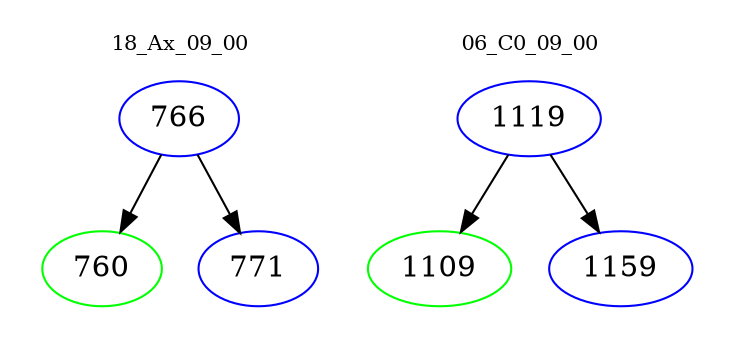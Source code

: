 digraph{
subgraph cluster_0 {
color = white
label = "18_Ax_09_00";
fontsize=10;
T0_766 [label="766", color="blue"]
T0_766 -> T0_760 [color="black"]
T0_760 [label="760", color="green"]
T0_766 -> T0_771 [color="black"]
T0_771 [label="771", color="blue"]
}
subgraph cluster_1 {
color = white
label = "06_C0_09_00";
fontsize=10;
T1_1119 [label="1119", color="blue"]
T1_1119 -> T1_1109 [color="black"]
T1_1109 [label="1109", color="green"]
T1_1119 -> T1_1159 [color="black"]
T1_1159 [label="1159", color="blue"]
}
}
